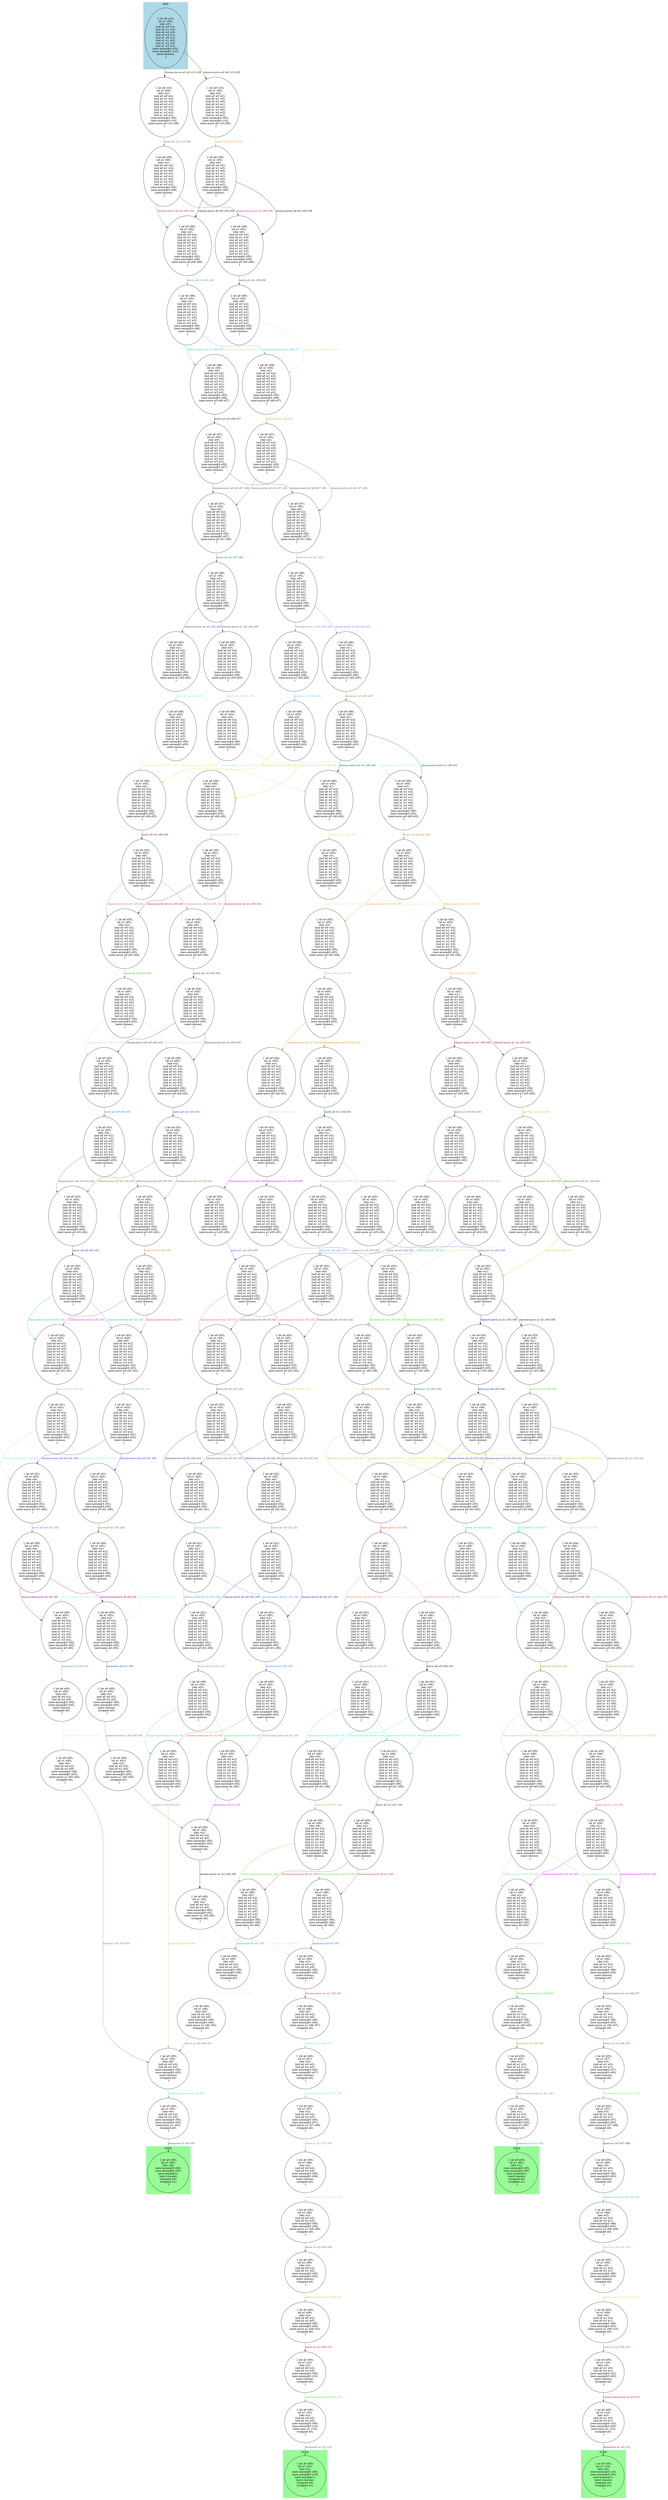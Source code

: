 digraph G {
0 [label="{ (at a0 c10),
(at a1 c05),
(des w0),
(ind a0 w0 w2),
(ind a0 w1 w3),
(ind a0 w2 w0),
(ind a0 w3 w1),
(ind a1 w0 w1),
(ind a1 w1 w0),
(ind a1 w2 w3),
(ind a1 w3 w2),
(new-axiom@0 c05),
(new-axiom@0 c10),
(next-choose),
 }"];
1 [label="{ (at a0 c10),
(at a1 c05),
(des w2),
(ind a0 w0 w2),
(ind a0 w1 w3),
(ind a0 w2 w0),
(ind a0 w3 w1),
(ind a1 w0 w1),
(ind a1 w1 w0),
(ind a1 w2 w3),
(ind a1 w3 w2),
(new-axiom@0 c05),
(new-axiom@0 c10),
(next-move a0 c10 c09),
 }"];
2 [label="{ (at a0 c10),
(at a1 c05),
(des w0),
(ind a0 w0 w2),
(ind a0 w1 w3),
(ind a0 w2 w0),
(ind a0 w3 w1),
(ind a1 w0 w1),
(ind a1 w1 w0),
(ind a1 w2 w3),
(ind a1 w3 w2),
(new-axiom@0 c05),
(new-axiom@0 c10),
(next-move a0 c10 c09),
 }"];
3 [label="{ (at a0 c09),
(at a1 c05),
(des w2),
(ind a0 w0 w2),
(ind a0 w1 w3),
(ind a0 w2 w0),
(ind a0 w3 w1),
(ind a1 w0 w1),
(ind a1 w1 w0),
(ind a1 w2 w3),
(ind a1 w3 w2),
(new-axiom@0 c05),
(new-axiom@0 c09),
(next-choose),
 }"];
4 [label="{ (at a0 c09),
(at a1 c05),
(des w0),
(ind a0 w0 w2),
(ind a0 w1 w3),
(ind a0 w2 w0),
(ind a0 w3 w1),
(ind a1 w0 w1),
(ind a1 w1 w0),
(ind a1 w2 w3),
(ind a1 w3 w2),
(new-axiom@0 c05),
(new-axiom@0 c09),
(next-choose),
 }"];
5 [label="{ (at a0 c09),
(at a1 c05),
(des w2),
(ind a0 w0 w2),
(ind a0 w1 w3),
(ind a0 w2 w0),
(ind a0 w3 w1),
(ind a1 w0 w1),
(ind a1 w1 w0),
(ind a1 w2 w3),
(ind a1 w3 w2),
(new-axiom@0 c05),
(new-axiom@0 c09),
(next-move a0 c09 c08),
 }"];
6 [label="{ (at a0 c09),
(at a1 c05),
(des w0),
(ind a0 w0 w2),
(ind a0 w1 w3),
(ind a0 w2 w0),
(ind a0 w3 w1),
(ind a1 w0 w1),
(ind a1 w1 w0),
(ind a1 w2 w3),
(ind a1 w3 w2),
(new-axiom@0 c05),
(new-axiom@0 c09),
(next-move a0 c09 c08),
 }"];
7 [label="{ (at a0 c08),
(at a1 c05),
(des w2),
(ind a0 w0 w2),
(ind a0 w1 w3),
(ind a0 w2 w0),
(ind a0 w3 w1),
(ind a1 w0 w1),
(ind a1 w1 w0),
(ind a1 w2 w3),
(ind a1 w3 w2),
(new-axiom@0 c05),
(new-axiom@0 c08),
(next-choose),
 }"];
8 [label="{ (at a0 c08),
(at a1 c05),
(des w0),
(ind a0 w0 w2),
(ind a0 w1 w3),
(ind a0 w2 w0),
(ind a0 w3 w1),
(ind a1 w0 w1),
(ind a1 w1 w0),
(ind a1 w2 w3),
(ind a1 w3 w2),
(new-axiom@0 c05),
(new-axiom@0 c08),
(next-choose),
 }"];
9 [label="{ (at a0 c08),
(at a1 c05),
(des w0),
(ind a0 w0 w2),
(ind a0 w1 w3),
(ind a0 w2 w0),
(ind a0 w3 w1),
(ind a1 w0 w1),
(ind a1 w1 w0),
(ind a1 w2 w3),
(ind a1 w3 w2),
(new-axiom@0 c05),
(new-axiom@0 c08),
(next-move a0 c08 c07),
 }"];
10 [label="{ (at a0 c08),
(at a1 c05),
(des w2),
(ind a0 w0 w2),
(ind a0 w1 w3),
(ind a0 w2 w0),
(ind a0 w3 w1),
(ind a1 w0 w1),
(ind a1 w1 w0),
(ind a1 w2 w3),
(ind a1 w3 w2),
(new-axiom@0 c05),
(new-axiom@0 c08),
(next-move a0 c08 c07),
 }"];
11 [label="{ (at a0 c07),
(at a1 c05),
(des w0),
(ind a0 w0 w2),
(ind a0 w1 w3),
(ind a0 w2 w0),
(ind a0 w3 w1),
(ind a1 w0 w1),
(ind a1 w1 w0),
(ind a1 w2 w3),
(ind a1 w3 w2),
(new-axiom@0 c05),
(new-axiom@0 c07),
(next-choose),
 }"];
12 [label="{ (at a0 c07),
(at a1 c05),
(des w2),
(ind a0 w0 w2),
(ind a0 w1 w3),
(ind a0 w2 w0),
(ind a0 w3 w1),
(ind a1 w0 w1),
(ind a1 w1 w0),
(ind a1 w2 w3),
(ind a1 w3 w2),
(new-axiom@0 c05),
(new-axiom@0 c07),
(next-choose),
 }"];
13 [label="{ (at a0 c07),
(at a1 c05),
(des w2),
(ind a0 w0 w2),
(ind a0 w1 w3),
(ind a0 w2 w0),
(ind a0 w3 w1),
(ind a1 w0 w1),
(ind a1 w1 w0),
(ind a1 w2 w3),
(ind a1 w3 w2),
(new-axiom@0 c05),
(new-axiom@0 c07),
(next-move a0 c07 c06),
 }"];
14 [label="{ (at a0 c07),
(at a1 c05),
(des w0),
(ind a0 w0 w2),
(ind a0 w1 w3),
(ind a0 w2 w0),
(ind a0 w3 w1),
(ind a1 w0 w1),
(ind a1 w1 w0),
(ind a1 w2 w3),
(ind a1 w3 w2),
(new-axiom@0 c05),
(new-axiom@0 c07),
(next-move a0 c07 c06),
 }"];
15 [label="{ (at a0 c06),
(at a1 c05),
(des w2),
(ind a0 w0 w2),
(ind a0 w1 w3),
(ind a0 w2 w0),
(ind a0 w3 w1),
(ind a1 w0 w1),
(ind a1 w1 w0),
(ind a1 w2 w3),
(ind a1 w3 w2),
(new-axiom@0 c05),
(new-axiom@0 c06),
(next-choose),
 }"];
16 [label="{ (at a0 c06),
(at a1 c05),
(des w0),
(ind a0 w0 w2),
(ind a0 w1 w3),
(ind a0 w2 w0),
(ind a0 w3 w1),
(ind a1 w0 w1),
(ind a1 w1 w0),
(ind a1 w2 w3),
(ind a1 w3 w2),
(new-axiom@0 c05),
(new-axiom@0 c06),
(next-choose),
 }"];
17 [label="{ (at a0 c06),
(at a1 c05),
(des w3),
(ind a0 w0 w2),
(ind a0 w1 w3),
(ind a0 w2 w0),
(ind a0 w3 w1),
(ind a1 w0 w1),
(ind a1 w1 w0),
(ind a1 w2 w3),
(ind a1 w3 w2),
(new-axiom@0 c05),
(new-axiom@0 c06),
(next-move a1 c05 x05),
 }"];
18 [label="{ (at a0 c06),
(at a1 c05),
(des w2),
(ind a0 w0 w2),
(ind a0 w1 w3),
(ind a0 w2 w0),
(ind a0 w3 w1),
(ind a1 w0 w1),
(ind a1 w1 w0),
(ind a1 w2 w3),
(ind a1 w3 w2),
(new-axiom@0 c05),
(new-axiom@0 c06),
(next-move a1 c05 x05),
 }"];
19 [label="{ (at a0 c06),
(at a1 c05),
(des w1),
(ind a0 w0 w2),
(ind a0 w1 w3),
(ind a0 w2 w0),
(ind a0 w3 w1),
(ind a1 w0 w1),
(ind a1 w1 w0),
(ind a1 w2 w3),
(ind a1 w3 w2),
(new-axiom@0 c05),
(new-axiom@0 c06),
(next-move a1 c05 x05),
 }"];
20 [label="{ (at a0 c06),
(at a1 c05),
(des w0),
(ind a0 w0 w2),
(ind a0 w1 w3),
(ind a0 w2 w0),
(ind a0 w3 w1),
(ind a1 w0 w1),
(ind a1 w1 w0),
(ind a1 w2 w3),
(ind a1 w3 w2),
(new-axiom@0 c05),
(new-axiom@0 c06),
(next-move a1 c05 x05),
 }"];
21 [label="{ (at a0 c06),
(at a1 x05),
(des w3),
(ind a0 w0 w2),
(ind a0 w1 w3),
(ind a0 w2 w0),
(ind a0 w3 w1),
(ind a1 w0 w1),
(ind a1 w1 w0),
(ind a1 w2 w3),
(ind a1 w3 w2),
(new-axiom@0 c06),
(new-axiom@0 x05),
(next-choose),
 }"];
22 [label="{ (at a0 c06),
(at a1 x05),
(des w2),
(ind a0 w0 w2),
(ind a0 w1 w3),
(ind a0 w2 w0),
(ind a0 w3 w1),
(ind a1 w0 w1),
(ind a1 w1 w0),
(ind a1 w2 w3),
(ind a1 w3 w2),
(new-axiom@0 c06),
(new-axiom@0 x05),
(next-choose),
 }"];
23 [label="{ (at a0 c06),
(at a1 x05),
(des w1),
(ind a0 w0 w2),
(ind a0 w1 w3),
(ind a0 w2 w0),
(ind a0 w3 w1),
(ind a1 w0 w1),
(ind a1 w1 w0),
(ind a1 w2 w3),
(ind a1 w3 w2),
(new-axiom@0 c06),
(new-axiom@0 x05),
(next-choose),
 }"];
24 [label="{ (at a0 c06),
(at a1 x05),
(des w0),
(ind a0 w0 w2),
(ind a0 w1 w3),
(ind a0 w2 w0),
(ind a0 w3 w1),
(ind a1 w0 w1),
(ind a1 w1 w0),
(ind a1 w2 w3),
(ind a1 w3 w2),
(new-axiom@0 c06),
(new-axiom@0 x05),
(next-choose),
 }"];
25 [label="{ (at a0 c06),
(at a1 x05),
(des w1),
(ind a0 w0 w2),
(ind a0 w1 w3),
(ind a0 w2 w0),
(ind a0 w3 w1),
(ind a1 w0 w1),
(ind a1 w1 w0),
(ind a1 w2 w3),
(ind a1 w3 w2),
(new-axiom@0 c06),
(new-axiom@0 x05),
(next-move a0 c06 c05),
 }"];
26 [label="{ (at a0 c06),
(at a1 x05),
(des w3),
(ind a0 w0 w2),
(ind a0 w1 w3),
(ind a0 w2 w0),
(ind a0 w3 w1),
(ind a1 w0 w1),
(ind a1 w1 w0),
(ind a1 w2 w3),
(ind a1 w3 w2),
(new-axiom@0 c06),
(new-axiom@0 x05),
(next-move a0 c06 c05),
 }"];
27 [label="{ (at a0 c06),
(at a1 x05),
(des w0),
(ind a0 w0 w2),
(ind a0 w1 w3),
(ind a0 w2 w0),
(ind a0 w3 w1),
(ind a1 w0 w1),
(ind a1 w1 w0),
(ind a1 w2 w3),
(ind a1 w3 w2),
(new-axiom@0 c06),
(new-axiom@0 x05),
(next-move a0 c06 c05),
 }"];
28 [label="{ (at a0 c06),
(at a1 x05),
(des w2),
(ind a0 w0 w2),
(ind a0 w1 w3),
(ind a0 w2 w0),
(ind a0 w3 w1),
(ind a1 w0 w1),
(ind a1 w1 w0),
(ind a1 w2 w3),
(ind a1 w3 w2),
(new-axiom@0 c06),
(new-axiom@0 x05),
(next-move a0 c06 c05),
 }"];
29 [label="{ (at a0 c05),
(at a1 x05),
(des w1),
(ind a0 w0 w2),
(ind a0 w1 w3),
(ind a0 w2 w0),
(ind a0 w3 w1),
(ind a1 w0 w1),
(ind a1 w1 w0),
(ind a1 w2 w3),
(ind a1 w3 w2),
(new-axiom@0 c05),
(new-axiom@0 x05),
(next-choose),
 }"];
30 [label="{ (at a0 c05),
(at a1 x05),
(des w3),
(ind a0 w0 w2),
(ind a0 w1 w3),
(ind a0 w2 w0),
(ind a0 w3 w1),
(ind a1 w0 w1),
(ind a1 w1 w0),
(ind a1 w2 w3),
(ind a1 w3 w2),
(new-axiom@0 c05),
(new-axiom@0 x05),
(next-choose),
 }"];
31 [label="{ (at a0 c05),
(at a1 x05),
(des w0),
(ind a0 w0 w2),
(ind a0 w1 w3),
(ind a0 w2 w0),
(ind a0 w3 w1),
(ind a1 w0 w1),
(ind a1 w1 w0),
(ind a1 w2 w3),
(ind a1 w3 w2),
(new-axiom@0 c05),
(new-axiom@0 x05),
(next-choose),
 }"];
32 [label="{ (at a0 c05),
(at a1 x05),
(des w2),
(ind a0 w0 w2),
(ind a0 w1 w3),
(ind a0 w2 w0),
(ind a0 w3 w1),
(ind a1 w0 w1),
(ind a1 w1 w0),
(ind a1 w2 w3),
(ind a1 w3 w2),
(new-axiom@0 c05),
(new-axiom@0 x05),
(next-choose),
 }"];
33 [label="{ (at a0 c05),
(at a1 x05),
(des w3),
(ind a0 w0 w2),
(ind a0 w1 w3),
(ind a0 w2 w0),
(ind a0 w3 w1),
(ind a1 w0 w1),
(ind a1 w1 w0),
(ind a1 w2 w3),
(ind a1 w3 w2),
(new-axiom@0 c05),
(new-axiom@0 x05),
(next-move a0 c05 c04),
 }"];
34 [label="{ (at a0 c05),
(at a1 x05),
(des w1),
(ind a0 w0 w2),
(ind a0 w1 w3),
(ind a0 w2 w0),
(ind a0 w3 w1),
(ind a1 w0 w1),
(ind a1 w1 w0),
(ind a1 w2 w3),
(ind a1 w3 w2),
(new-axiom@0 c05),
(new-axiom@0 x05),
(next-move a0 c05 c04),
 }"];
35 [label="{ (at a0 c05),
(at a1 x05),
(des w2),
(ind a0 w0 w2),
(ind a0 w1 w3),
(ind a0 w2 w0),
(ind a0 w3 w1),
(ind a1 w0 w1),
(ind a1 w1 w0),
(ind a1 w2 w3),
(ind a1 w3 w2),
(new-axiom@0 c05),
(new-axiom@0 x05),
(next-move a0 c05 c04),
 }"];
36 [label="{ (at a0 c05),
(at a1 x05),
(des w0),
(ind a0 w0 w2),
(ind a0 w1 w3),
(ind a0 w2 w0),
(ind a0 w3 w1),
(ind a1 w0 w1),
(ind a1 w1 w0),
(ind a1 w2 w3),
(ind a1 w3 w2),
(new-axiom@0 c05),
(new-axiom@0 x05),
(next-move a0 c05 c04),
 }"];
37 [label="{ (at a0 c04),
(at a1 x05),
(des w3),
(ind a0 w0 w2),
(ind a0 w1 w3),
(ind a0 w2 w0),
(ind a0 w3 w1),
(ind a1 w0 w1),
(ind a1 w1 w0),
(ind a1 w2 w3),
(ind a1 w3 w2),
(new-axiom@0 c04),
(new-axiom@0 x05),
(next-choose),
 }"];
38 [label="{ (at a0 c04),
(at a1 x05),
(des w1),
(ind a0 w0 w2),
(ind a0 w1 w3),
(ind a0 w2 w0),
(ind a0 w3 w1),
(ind a1 w0 w1),
(ind a1 w1 w0),
(ind a1 w2 w3),
(ind a1 w3 w2),
(new-axiom@0 c04),
(new-axiom@0 x05),
(next-choose),
 }"];
39 [label="{ (at a0 c04),
(at a1 x05),
(des w2),
(ind a0 w0 w2),
(ind a0 w1 w3),
(ind a0 w2 w0),
(ind a0 w3 w1),
(ind a1 w0 w1),
(ind a1 w1 w0),
(ind a1 w2 w3),
(ind a1 w3 w2),
(new-axiom@0 c04),
(new-axiom@0 x05),
(next-choose),
 }"];
40 [label="{ (at a0 c04),
(at a1 x05),
(des w0),
(ind a0 w0 w2),
(ind a0 w1 w3),
(ind a0 w2 w0),
(ind a0 w3 w1),
(ind a1 w0 w1),
(ind a1 w1 w0),
(ind a1 w2 w3),
(ind a1 w3 w2),
(new-axiom@0 c04),
(new-axiom@0 x05),
(next-choose),
 }"];
41 [label="{ (at a0 c04),
(at a1 x05),
(des w1),
(ind a0 w0 w2),
(ind a0 w1 w3),
(ind a0 w2 w0),
(ind a0 w3 w1),
(ind a1 w0 w1),
(ind a1 w1 w0),
(ind a1 w2 w3),
(ind a1 w3 w2),
(new-axiom@0 c04),
(new-axiom@0 x05),
(next-move a0 c04 c03),
 }"];
42 [label="{ (at a0 c04),
(at a1 x05),
(des w3),
(ind a0 w0 w2),
(ind a0 w1 w3),
(ind a0 w2 w0),
(ind a0 w3 w1),
(ind a1 w0 w1),
(ind a1 w1 w0),
(ind a1 w2 w3),
(ind a1 w3 w2),
(new-axiom@0 c04),
(new-axiom@0 x05),
(next-move a0 c04 c03),
 }"];
43 [label="{ (at a0 c04),
(at a1 x05),
(des w0),
(ind a0 w0 w2),
(ind a0 w1 w3),
(ind a0 w2 w0),
(ind a0 w3 w1),
(ind a1 w0 w1),
(ind a1 w1 w0),
(ind a1 w2 w3),
(ind a1 w3 w2),
(new-axiom@0 c04),
(new-axiom@0 x05),
(next-move a1 x05 c05),
 }"];
44 [label="{ (at a0 c04),
(at a1 x05),
(des w1),
(ind a0 w0 w2),
(ind a0 w1 w3),
(ind a0 w2 w0),
(ind a0 w3 w1),
(ind a1 w0 w1),
(ind a1 w1 w0),
(ind a1 w2 w3),
(ind a1 w3 w2),
(new-axiom@0 c04),
(new-axiom@0 x05),
(next-move a1 x05 c05),
 }"];
45 [label="{ (at a0 c04),
(at a1 x05),
(des w0),
(ind a0 w0 w2),
(ind a0 w1 w3),
(ind a0 w2 w0),
(ind a0 w3 w1),
(ind a1 w0 w1),
(ind a1 w1 w0),
(ind a1 w2 w3),
(ind a1 w3 w2),
(new-axiom@0 c04),
(new-axiom@0 x05),
(next-move a0 c04 c03),
 }"];
46 [label="{ (at a0 c04),
(at a1 x05),
(des w2),
(ind a0 w0 w2),
(ind a0 w1 w3),
(ind a0 w2 w0),
(ind a0 w3 w1),
(ind a1 w0 w1),
(ind a1 w1 w0),
(ind a1 w2 w3),
(ind a1 w3 w2),
(new-axiom@0 c04),
(new-axiom@0 x05),
(next-move a0 c04 c03),
 }"];
47 [label="{ (at a0 c03),
(at a1 x05),
(des w1),
(ind a0 w0 w2),
(ind a0 w1 w3),
(ind a0 w2 w0),
(ind a0 w3 w1),
(ind a1 w0 w1),
(ind a1 w1 w0),
(ind a1 w2 w3),
(ind a1 w3 w2),
(new-axiom@0 c03),
(new-axiom@0 x05),
(next-choose),
 }"];
48 [label="{ (at a0 c03),
(at a1 x05),
(des w3),
(ind a0 w0 w2),
(ind a0 w1 w3),
(ind a0 w2 w0),
(ind a0 w3 w1),
(ind a1 w0 w1),
(ind a1 w1 w0),
(ind a1 w2 w3),
(ind a1 w3 w2),
(new-axiom@0 c03),
(new-axiom@0 x05),
(next-choose),
 }"];
49 [label="{ (at a0 c04),
(at a1 c05),
(des w0),
(ind a0 w0 w2),
(ind a0 w1 w3),
(ind a0 w2 w0),
(ind a0 w3 w1),
(ind a1 w0 w1),
(ind a1 w1 w0),
(ind a1 w2 w3),
(ind a1 w3 w2),
(new-axiom@0 c04),
(new-axiom@0 c05),
(next-choose),
 }"];
50 [label="{ (at a0 c04),
(at a1 c05),
(des w1),
(ind a0 w0 w2),
(ind a0 w1 w3),
(ind a0 w2 w0),
(ind a0 w3 w1),
(ind a1 w0 w1),
(ind a1 w1 w0),
(ind a1 w2 w3),
(ind a1 w3 w2),
(new-axiom@0 c04),
(new-axiom@0 c05),
(next-choose),
 }"];
51 [label="{ (at a0 c03),
(at a1 x05),
(des w0),
(ind a0 w0 w2),
(ind a0 w1 w3),
(ind a0 w2 w0),
(ind a0 w3 w1),
(ind a1 w0 w1),
(ind a1 w1 w0),
(ind a1 w2 w3),
(ind a1 w3 w2),
(new-axiom@0 c03),
(new-axiom@0 x05),
(next-choose),
 }"];
52 [label="{ (at a0 c03),
(at a1 x05),
(des w2),
(ind a0 w0 w2),
(ind a0 w1 w3),
(ind a0 w2 w0),
(ind a0 w3 w1),
(ind a1 w0 w1),
(ind a1 w1 w0),
(ind a1 w2 w3),
(ind a1 w3 w2),
(new-axiom@0 c03),
(new-axiom@0 x05),
(next-choose),
 }"];
53 [label="{ (at a0 c03),
(at a1 x05),
(des w0),
(ind a0 w0 w2),
(ind a0 w1 w3),
(ind a0 w2 w0),
(ind a0 w3 w1),
(ind a1 w0 w1),
(ind a1 w1 w0),
(ind a1 w2 w3),
(ind a1 w3 w2),
(new-axiom@0 c03),
(new-axiom@0 x05),
(next-move a1 x05 c05),
 }"];
54 [label="{ (at a0 c03),
(at a1 x05),
(des w1),
(ind a0 w0 w2),
(ind a0 w1 w3),
(ind a0 w2 w0),
(ind a0 w3 w1),
(ind a1 w0 w1),
(ind a1 w1 w0),
(ind a1 w2 w3),
(ind a1 w3 w2),
(new-axiom@0 c03),
(new-axiom@0 x05),
(next-move a1 x05 c05),
 }"];
55 [label="{ (at a0 c03),
(at a1 x05),
(des w3),
(ind a0 w0 w2),
(ind a0 w1 w3),
(ind a0 w2 w0),
(ind a0 w3 w1),
(ind a1 w0 w1),
(ind a1 w1 w0),
(ind a1 w2 w3),
(ind a1 w3 w2),
(new-axiom@0 c03),
(new-axiom@0 x05),
(next-move a1 x05 c05),
 }"];
56 [label="{ (at a0 c03),
(at a1 x05),
(des w2),
(ind a0 w0 w2),
(ind a0 w1 w3),
(ind a0 w2 w0),
(ind a0 w3 w1),
(ind a1 w0 w1),
(ind a1 w1 w0),
(ind a1 w2 w3),
(ind a1 w3 w2),
(new-axiom@0 c03),
(new-axiom@0 x05),
(next-move a1 x05 c05),
 }"];
57 [label="{ (at a0 c04),
(at a1 c05),
(des w2),
(ind a0 w0 w2),
(ind a0 w1 w3),
(ind a0 w2 w0),
(ind a0 w3 w1),
(ind a1 w0 w1),
(ind a1 w1 w0),
(ind a1 w2 w3),
(ind a1 w3 w2),
(new-axiom@0 c04),
(new-axiom@0 c05),
(next-move a0 c04 c03),
 }"];
58 [label="{ (at a0 c04),
(at a1 c05),
(des w0),
(ind a0 w0 w2),
(ind a0 w1 w3),
(ind a0 w2 w0),
(ind a0 w3 w1),
(ind a1 w0 w1),
(ind a1 w1 w0),
(ind a1 w2 w3),
(ind a1 w3 w2),
(new-axiom@0 c04),
(new-axiom@0 c05),
(next-move a0 c04 c03),
 }"];
59 [label="{ (at a0 c04),
(at a1 c05),
(des w1),
(ind a0 w0 w2),
(ind a0 w1 w3),
(ind a0 w2 w0),
(ind a0 w3 w1),
(ind a1 w0 w1),
(ind a1 w1 w0),
(ind a1 w2 w3),
(ind a1 w3 w2),
(new-axiom@0 c04),
(new-axiom@0 c05),
(next-move a0 c04 c03),
 }"];
60 [label="{ (at a0 c04),
(at a1 c05),
(des w3),
(ind a0 w0 w2),
(ind a0 w1 w3),
(ind a0 w2 w0),
(ind a0 w3 w1),
(ind a1 w0 w1),
(ind a1 w1 w0),
(ind a1 w2 w3),
(ind a1 w3 w2),
(new-axiom@0 c04),
(new-axiom@0 c05),
(next-move a0 c04 c03),
 }"];
61 [label="{ (at a0 c03),
(at a1 x05),
(des w2),
(ind a0 w0 w2),
(ind a0 w1 w3),
(ind a0 w2 w0),
(ind a0 w3 w1),
(ind a1 w0 w1),
(ind a1 w1 w0),
(ind a1 w2 w3),
(ind a1 w3 w2),
(new-axiom@0 c03),
(new-axiom@0 x05),
(next-move a0 c03 c02),
 }"];
62 [label="{ (at a0 c03),
(at a1 x05),
(des w0),
(ind a0 w0 w2),
(ind a0 w1 w3),
(ind a0 w2 w0),
(ind a0 w3 w1),
(ind a1 w0 w1),
(ind a1 w1 w0),
(ind a1 w2 w3),
(ind a1 w3 w2),
(new-axiom@0 c03),
(new-axiom@0 x05),
(next-move a0 c03 c02),
 }"];
63 [label="{ (at a0 c03),
(at a1 c05),
(des w0),
(ind a0 w0 w2),
(ind a0 w1 w3),
(ind a0 w2 w0),
(ind a0 w3 w1),
(ind a1 w0 w1),
(ind a1 w1 w0),
(ind a1 w2 w3),
(ind a1 w3 w2),
(new-axiom@0 c03),
(new-axiom@0 c05),
(next-choose),
 }"];
64 [label="{ (at a0 c03),
(at a1 c05),
(des w1),
(ind a0 w0 w2),
(ind a0 w1 w3),
(ind a0 w2 w0),
(ind a0 w3 w1),
(ind a1 w0 w1),
(ind a1 w1 w0),
(ind a1 w2 w3),
(ind a1 w3 w2),
(new-axiom@0 c03),
(new-axiom@0 c05),
(next-choose),
 }"];
65 [label="{ (at a0 c03),
(at a1 c05),
(des w3),
(ind a0 w0 w2),
(ind a0 w1 w3),
(ind a0 w2 w0),
(ind a0 w3 w1),
(ind a1 w0 w1),
(ind a1 w1 w0),
(ind a1 w2 w3),
(ind a1 w3 w2),
(new-axiom@0 c03),
(new-axiom@0 c05),
(next-choose),
 }"];
66 [label="{ (at a0 c03),
(at a1 c05),
(des w2),
(ind a0 w0 w2),
(ind a0 w1 w3),
(ind a0 w2 w0),
(ind a0 w3 w1),
(ind a1 w0 w1),
(ind a1 w1 w0),
(ind a1 w2 w3),
(ind a1 w3 w2),
(new-axiom@0 c03),
(new-axiom@0 c05),
(next-choose),
 }"];
67 [label="{ (at a0 c02),
(at a1 x05),
(des w2),
(ind a0 w0 w2),
(ind a0 w1 w3),
(ind a0 w2 w0),
(ind a0 w3 w1),
(ind a1 w0 w1),
(ind a1 w1 w0),
(ind a1 w2 w3),
(ind a1 w3 w2),
(new-axiom@0 c02),
(new-axiom@0 x05),
(next-choose),
 }"];
68 [label="{ (at a0 c02),
(at a1 x05),
(des w0),
(ind a0 w0 w2),
(ind a0 w1 w3),
(ind a0 w2 w0),
(ind a0 w3 w1),
(ind a1 w0 w1),
(ind a1 w1 w0),
(ind a1 w2 w3),
(ind a1 w3 w2),
(new-axiom@0 c02),
(new-axiom@0 x05),
(next-choose),
 }"];
69 [label="{ (at a0 c03),
(at a1 c05),
(des w2),
(ind a0 w0 w2),
(ind a0 w1 w3),
(ind a0 w2 w0),
(ind a0 w3 w1),
(ind a1 w0 w1),
(ind a1 w1 w0),
(ind a1 w2 w3),
(ind a1 w3 w2),
(new-axiom@0 c03),
(new-axiom@0 c05),
(next-move a0 c03 c02),
 }"];
70 [label="{ (at a0 c03),
(at a1 c05),
(des w0),
(ind a0 w0 w2),
(ind a0 w1 w3),
(ind a0 w2 w0),
(ind a0 w3 w1),
(ind a1 w0 w1),
(ind a1 w1 w0),
(ind a1 w2 w3),
(ind a1 w3 w2),
(new-axiom@0 c03),
(new-axiom@0 c05),
(next-move a0 c03 c02),
 }"];
71 [label="{ (at a0 c03),
(at a1 c05),
(des w0),
(ind a0 w0 w2),
(ind a0 w1 w3),
(ind a0 w2 w0),
(ind a0 w3 w1),
(ind a1 w0 w1),
(ind a1 w1 w0),
(ind a1 w2 w3),
(ind a1 w3 w2),
(new-axiom@0 c03),
(new-axiom@0 c05),
(next-move a1 c05 c06),
 }"];
72 [label="{ (at a0 c03),
(at a1 c05),
(des w1),
(ind a0 w0 w2),
(ind a0 w1 w3),
(ind a0 w2 w0),
(ind a0 w3 w1),
(ind a1 w0 w1),
(ind a1 w1 w0),
(ind a1 w2 w3),
(ind a1 w3 w2),
(new-axiom@0 c03),
(new-axiom@0 c05),
(next-move a1 c05 c06),
 }"];
73 [label="{ (at a0 c03),
(at a1 c05),
(des w2),
(ind a0 w0 w2),
(ind a0 w1 w3),
(ind a0 w2 w0),
(ind a0 w3 w1),
(ind a1 w0 w1),
(ind a1 w1 w0),
(ind a1 w2 w3),
(ind a1 w3 w2),
(new-axiom@0 c03),
(new-axiom@0 c05),
(next-move a1 c05 c06),
 }"];
74 [label="{ (at a0 c03),
(at a1 c05),
(des w3),
(ind a0 w0 w2),
(ind a0 w1 w3),
(ind a0 w2 w0),
(ind a0 w3 w1),
(ind a1 w0 w1),
(ind a1 w1 w0),
(ind a1 w2 w3),
(ind a1 w3 w2),
(new-axiom@0 c03),
(new-axiom@0 c05),
(next-move a1 c05 c06),
 }"];
75 [label="{ (at a0 c02),
(at a1 x05),
(des w2),
(ind a0 w0 w2),
(ind a0 w1 w3),
(ind a0 w2 w0),
(ind a0 w3 w1),
(ind a1 w0 w1),
(ind a1 w1 w0),
(ind a1 w2 w3),
(ind a1 w3 w2),
(new-axiom@0 c02),
(new-axiom@0 x05),
(next-move a0 c02 c01),
 }"];
76 [label="{ (at a0 c02),
(at a1 x05),
(des w0),
(ind a0 w0 w2),
(ind a0 w1 w3),
(ind a0 w2 w0),
(ind a0 w3 w1),
(ind a1 w0 w1),
(ind a1 w1 w0),
(ind a1 w2 w3),
(ind a1 w3 w2),
(new-axiom@0 c02),
(new-axiom@0 x05),
(next-move a0 c02 c01),
 }"];
77 [label="{ (at a0 c02),
(at a1 c05),
(des w2),
(ind a0 w0 w2),
(ind a0 w1 w3),
(ind a0 w2 w0),
(ind a0 w3 w1),
(ind a1 w0 w1),
(ind a1 w1 w0),
(ind a1 w2 w3),
(ind a1 w3 w2),
(new-axiom@0 c02),
(new-axiom@0 c05),
(next-choose),
 }"];
78 [label="{ (at a0 c02),
(at a1 c05),
(des w0),
(ind a0 w0 w2),
(ind a0 w1 w3),
(ind a0 w2 w0),
(ind a0 w3 w1),
(ind a1 w0 w1),
(ind a1 w1 w0),
(ind a1 w2 w3),
(ind a1 w3 w2),
(new-axiom@0 c02),
(new-axiom@0 c05),
(next-choose),
 }"];
79 [label="{ (at a0 c03),
(at a1 c06),
(des w0),
(ind a0 w0 w2),
(ind a0 w1 w3),
(ind a0 w2 w0),
(ind a0 w3 w1),
(ind a1 w0 w1),
(ind a1 w1 w0),
(ind a1 w2 w3),
(ind a1 w3 w2),
(new-axiom@0 c03),
(new-axiom@0 c06),
(next-choose),
 }"];
80 [label="{ (at a0 c03),
(at a1 c06),
(des w1),
(ind a0 w0 w2),
(ind a0 w1 w3),
(ind a0 w2 w0),
(ind a0 w3 w1),
(ind a1 w0 w1),
(ind a1 w1 w0),
(ind a1 w2 w3),
(ind a1 w3 w2),
(new-axiom@0 c03),
(new-axiom@0 c06),
(next-choose),
 }"];
81 [label="{ (at a0 c03),
(at a1 c06),
(des w2),
(ind a0 w0 w2),
(ind a0 w1 w3),
(ind a0 w2 w0),
(ind a0 w3 w1),
(ind a1 w0 w1),
(ind a1 w1 w0),
(ind a1 w2 w3),
(ind a1 w3 w2),
(new-axiom@0 c03),
(new-axiom@0 c06),
(next-choose),
 }"];
82 [label="{ (at a0 c03),
(at a1 c06),
(des w3),
(ind a0 w0 w2),
(ind a0 w1 w3),
(ind a0 w2 w0),
(ind a0 w3 w1),
(ind a1 w0 w1),
(ind a1 w1 w0),
(ind a1 w2 w3),
(ind a1 w3 w2),
(new-axiom@0 c03),
(new-axiom@0 c06),
(next-choose),
 }"];
83 [label="{ (at a0 c01),
(at a1 x05),
(des w2),
(ind a0 w0 w2),
(ind a0 w1 w3),
(ind a0 w2 w0),
(ind a0 w3 w1),
(ind a1 w0 w1),
(ind a1 w1 w0),
(ind a1 w2 w3),
(ind a1 w3 w2),
(new-axiom@0 c01),
(new-axiom@0 x05),
(next-choose),
 }"];
84 [label="{ (at a0 c01),
(at a1 x05),
(des w0),
(ind a0 w0 w2),
(ind a0 w1 w3),
(ind a0 w2 w0),
(ind a0 w3 w1),
(ind a1 w0 w1),
(ind a1 w1 w0),
(ind a1 w2 w3),
(ind a1 w3 w2),
(new-axiom@0 c01),
(new-axiom@0 x05),
(next-choose),
 }"];
85 [label="{ (at a0 c02),
(at a1 c05),
(des w2),
(ind a0 w0 w2),
(ind a0 w1 w3),
(ind a0 w2 w0),
(ind a0 w3 w1),
(ind a1 w0 w1),
(ind a1 w1 w0),
(ind a1 w2 w3),
(ind a1 w3 w2),
(new-axiom@0 c02),
(new-axiom@0 c05),
(next-move a0 c02 c01),
 }"];
86 [label="{ (at a0 c02),
(at a1 c05),
(des w0),
(ind a0 w0 w2),
(ind a0 w1 w3),
(ind a0 w2 w0),
(ind a0 w3 w1),
(ind a1 w0 w1),
(ind a1 w1 w0),
(ind a1 w2 w3),
(ind a1 w3 w2),
(new-axiom@0 c02),
(new-axiom@0 c05),
(next-move a0 c02 c01),
 }"];
87 [label="{ (at a0 c03),
(at a1 c06),
(des w2),
(ind a0 w0 w2),
(ind a0 w1 w3),
(ind a0 w2 w0),
(ind a0 w3 w1),
(ind a1 w0 w1),
(ind a1 w1 w0),
(ind a1 w2 w3),
(ind a1 w3 w2),
(new-axiom@0 c03),
(new-axiom@0 c06),
(next-move a0 c03 c02),
 }"];
88 [label="{ (at a0 c03),
(at a1 c06),
(des w0),
(ind a0 w0 w2),
(ind a0 w1 w3),
(ind a0 w2 w0),
(ind a0 w3 w1),
(ind a1 w0 w1),
(ind a1 w1 w0),
(ind a1 w2 w3),
(ind a1 w3 w2),
(new-axiom@0 c03),
(new-axiom@0 c06),
(next-move a0 c03 c02),
 }"];
89 [label="{ (at a0 c03),
(at a1 c06),
(des w1),
(ind a0 w0 w2),
(ind a0 w1 w3),
(ind a0 w2 w0),
(ind a0 w3 w1),
(ind a1 w0 w1),
(ind a1 w1 w0),
(ind a1 w2 w3),
(ind a1 w3 w2),
(new-axiom@0 c03),
(new-axiom@0 c06),
(next-move a0 c03 c04),
 }"];
90 [label="{ (at a0 c03),
(at a1 c06),
(des w3),
(ind a0 w0 w2),
(ind a0 w1 w3),
(ind a0 w2 w0),
(ind a0 w3 w1),
(ind a1 w0 w1),
(ind a1 w1 w0),
(ind a1 w2 w3),
(ind a1 w3 w2),
(new-axiom@0 c03),
(new-axiom@0 c06),
(next-move a0 c03 c04),
 }"];
91 [label="{ (at a0 c01),
(at a1 x05),
(des w0),
(ind a0 w0 w2),
(ind a0 w1 w3),
(ind a0 w2 w0),
(ind a0 w3 w1),
(ind a1 w0 w1),
(ind a1 w1 w0),
(ind a1 w2 w3),
(ind a1 w3 w2),
(new-axiom@0 c01),
(new-axiom@0 x05),
(next-move a0 c01 c00),
 }"];
92 [label="{ (at a0 c01),
(at a1 x05),
(des w2),
(ind a0 w0 w2),
(ind a0 w1 w3),
(ind a0 w2 w0),
(ind a0 w3 w1),
(ind a1 w0 w1),
(ind a1 w1 w0),
(ind a1 w2 w3),
(ind a1 w3 w2),
(new-axiom@0 c01),
(new-axiom@0 x05),
(next-move a0 c01 c00),
 }"];
93 [label="{ (at a0 c01),
(at a1 c05),
(des w2),
(ind a0 w0 w2),
(ind a0 w1 w3),
(ind a0 w2 w0),
(ind a0 w3 w1),
(ind a1 w0 w1),
(ind a1 w1 w0),
(ind a1 w2 w3),
(ind a1 w3 w2),
(new-axiom@0 c01),
(new-axiom@0 c05),
(next-choose),
 }"];
94 [label="{ (at a0 c01),
(at a1 c05),
(des w0),
(ind a0 w0 w2),
(ind a0 w1 w3),
(ind a0 w2 w0),
(ind a0 w3 w1),
(ind a1 w0 w1),
(ind a1 w1 w0),
(ind a1 w2 w3),
(ind a1 w3 w2),
(new-axiom@0 c01),
(new-axiom@0 c05),
(next-choose),
 }"];
95 [label="{ (at a0 c02),
(at a1 c06),
(des w2),
(ind a0 w0 w2),
(ind a0 w1 w3),
(ind a0 w2 w0),
(ind a0 w3 w1),
(ind a1 w0 w1),
(ind a1 w1 w0),
(ind a1 w2 w3),
(ind a1 w3 w2),
(new-axiom@0 c02),
(new-axiom@0 c06),
(next-choose),
 }"];
96 [label="{ (at a0 c02),
(at a1 c06),
(des w0),
(ind a0 w0 w2),
(ind a0 w1 w3),
(ind a0 w2 w0),
(ind a0 w3 w1),
(ind a1 w0 w1),
(ind a1 w1 w0),
(ind a1 w2 w3),
(ind a1 w3 w2),
(new-axiom@0 c02),
(new-axiom@0 c06),
(next-choose),
 }"];
97 [label="{ (at a0 c04),
(at a1 c06),
(des w1),
(ind a0 w0 w2),
(ind a0 w1 w3),
(ind a0 w2 w0),
(ind a0 w3 w1),
(ind a1 w0 w1),
(ind a1 w1 w0),
(ind a1 w2 w3),
(ind a1 w3 w2),
(new-axiom@0 c04),
(new-axiom@0 c06),
(next-choose),
 }"];
98 [label="{ (at a0 c04),
(at a1 c06),
(des w3),
(ind a0 w0 w2),
(ind a0 w1 w3),
(ind a0 w2 w0),
(ind a0 w3 w1),
(ind a1 w0 w1),
(ind a1 w1 w0),
(ind a1 w2 w3),
(ind a1 w3 w2),
(new-axiom@0 c04),
(new-axiom@0 c06),
(next-choose),
 }"];
99 [label="{ (at a0 c00),
(at a1 x05),
(des w0),
(ind a0 w0 w2),
(ind a0 w1 w3),
(ind a0 w2 w0),
(ind a0 w3 w1),
(ind a1 w0 w1),
(ind a1 w1 w0),
(ind a1 w2 w3),
(ind a1 w3 w2),
(new-axiom@0 c00),
(new-axiom@0 x05),
(next-choose),
 }"];
100 [label="{ (at a0 c00),
(at a1 x05),
(des w2),
(ind a0 w0 w2),
(ind a0 w1 w3),
(ind a0 w2 w0),
(ind a0 w3 w1),
(ind a1 w0 w1),
(ind a1 w1 w0),
(ind a1 w2 w3),
(ind a1 w3 w2),
(new-axiom@0 c00),
(new-axiom@0 x05),
(next-choose),
 }"];
101 [label="{ (at a0 c01),
(at a1 c05),
(des w0),
(ind a0 w0 w2),
(ind a0 w1 w3),
(ind a0 w2 w0),
(ind a0 w3 w1),
(ind a1 w0 w1),
(ind a1 w1 w0),
(ind a1 w2 w3),
(ind a1 w3 w2),
(new-axiom@0 c01),
(new-axiom@0 c05),
(next-move a0 c01 c00),
 }"];
102 [label="{ (at a0 c01),
(at a1 c05),
(des w2),
(ind a0 w0 w2),
(ind a0 w1 w3),
(ind a0 w2 w0),
(ind a0 w3 w1),
(ind a1 w0 w1),
(ind a1 w1 w0),
(ind a1 w2 w3),
(ind a1 w3 w2),
(new-axiom@0 c01),
(new-axiom@0 c05),
(next-move a0 c01 c00),
 }"];
103 [label="{ (at a0 c02),
(at a1 c06),
(des w2),
(ind a0 w0 w2),
(ind a0 w1 w3),
(ind a0 w2 w0),
(ind a0 w3 w1),
(ind a1 w0 w1),
(ind a1 w1 w0),
(ind a1 w2 w3),
(ind a1 w3 w2),
(new-axiom@0 c02),
(new-axiom@0 c06),
(next-move a0 c02 c01),
 }"];
104 [label="{ (at a0 c02),
(at a1 c06),
(des w0),
(ind a0 w0 w2),
(ind a0 w1 w3),
(ind a0 w2 w0),
(ind a0 w3 w1),
(ind a1 w0 w1),
(ind a1 w1 w0),
(ind a1 w2 w3),
(ind a1 w3 w2),
(new-axiom@0 c02),
(new-axiom@0 c06),
(next-move a0 c02 c01),
 }"];
105 [label="{ (at a0 c04),
(at a1 c06),
(des w3),
(ind a0 w0 w2),
(ind a0 w1 w3),
(ind a0 w2 w0),
(ind a0 w3 w1),
(ind a1 w0 w1),
(ind a1 w1 w0),
(ind a1 w2 w3),
(ind a1 w3 w2),
(new-axiom@0 c04),
(new-axiom@0 c06),
(next-move a0 c04 c05),
 }"];
106 [label="{ (at a0 c04),
(at a1 c06),
(des w1),
(ind a0 w0 w2),
(ind a0 w1 w3),
(ind a0 w2 w0),
(ind a0 w3 w1),
(ind a1 w0 w1),
(ind a1 w1 w0),
(ind a1 w2 w3),
(ind a1 w3 w2),
(new-axiom@0 c04),
(new-axiom@0 c06),
(next-move a0 c04 c05),
 }"];
107 [label="{ (at a0 c00),
(at a1 x05),
(des w2),
(ind a0 w0 w2),
(ind a0 w1 w3),
(ind a0 w2 w0),
(ind a0 w3 w1),
(ind a1 w0 w1),
(ind a1 w1 w0),
(ind a1 w2 w3),
(ind a1 w3 w2),
(new-axiom@0 c00),
(new-axiom@0 x05),
(next-annc a0 c00),
 }"];
108 [label="{ (at a0 c00),
(at a1 x05),
(des w0),
(ind a0 w0 w2),
(ind a0 w1 w3),
(ind a0 w2 w0),
(ind a0 w3 w1),
(ind a1 w0 w1),
(ind a1 w1 w0),
(ind a1 w2 w3),
(ind a1 w3 w2),
(new-axiom@0 c00),
(new-axiom@0 x05),
(next-annc a0 c00),
 }"];
109 [label="{ (at a0 c00),
(at a1 c05),
(des w0),
(ind a0 w0 w2),
(ind a0 w1 w3),
(ind a0 w2 w0),
(ind a0 w3 w1),
(ind a1 w0 w1),
(ind a1 w1 w0),
(ind a1 w2 w3),
(ind a1 w3 w2),
(new-axiom@0 c00),
(new-axiom@0 c05),
(next-choose),
 }"];
110 [label="{ (at a0 c00),
(at a1 c05),
(des w2),
(ind a0 w0 w2),
(ind a0 w1 w3),
(ind a0 w2 w0),
(ind a0 w3 w1),
(ind a1 w0 w1),
(ind a1 w1 w0),
(ind a1 w2 w3),
(ind a1 w3 w2),
(new-axiom@0 c00),
(new-axiom@0 c05),
(next-choose),
 }"];
111 [label="{ (at a0 c01),
(at a1 c06),
(des w2),
(ind a0 w0 w2),
(ind a0 w1 w3),
(ind a0 w2 w0),
(ind a0 w3 w1),
(ind a1 w0 w1),
(ind a1 w1 w0),
(ind a1 w2 w3),
(ind a1 w3 w2),
(new-axiom@0 c01),
(new-axiom@0 c06),
(next-choose),
 }"];
112 [label="{ (at a0 c01),
(at a1 c06),
(des w0),
(ind a0 w0 w2),
(ind a0 w1 w3),
(ind a0 w2 w0),
(ind a0 w3 w1),
(ind a1 w0 w1),
(ind a1 w1 w0),
(ind a1 w2 w3),
(ind a1 w3 w2),
(new-axiom@0 c01),
(new-axiom@0 c06),
(next-choose),
 }"];
113 [label="{ (at a0 c05),
(at a1 c06),
(des w3),
(ind a0 w0 w2),
(ind a0 w1 w3),
(ind a0 w2 w0),
(ind a0 w3 w1),
(ind a1 w0 w1),
(ind a1 w1 w0),
(ind a1 w2 w3),
(ind a1 w3 w2),
(new-axiom@0 c05),
(new-axiom@0 c06),
(next-choose),
 }"];
114 [label="{ (at a0 c05),
(at a1 c06),
(des w1),
(ind a0 w0 w2),
(ind a0 w1 w3),
(ind a0 w2 w0),
(ind a0 w3 w1),
(ind a1 w0 w1),
(ind a1 w1 w0),
(ind a1 w2 w3),
(ind a1 w3 w2),
(new-axiom@0 c05),
(new-axiom@0 c06),
(next-choose),
 }"];
115 [label="{ (at a0 c00),
(at a1 x05),
(des w2),
(ind a0 w0 w2),
(ind a0 w2 w0),
(new-axiom@0 c00),
(new-axiom@0 x05),
(next-choose),
(stopped a0),
 }"];
116 [label="{ (at a0 c00),
(at a1 x05),
(des w0),
(ind a0 w0 w2),
(ind a0 w2 w0),
(new-axiom@0 c00),
(new-axiom@0 x05),
(next-choose),
(stopped a0),
 }"];
117 [label="{ (at a0 c00),
(at a1 c05),
(des w2),
(ind a0 w0 w2),
(ind a0 w1 w3),
(ind a0 w2 w0),
(ind a0 w3 w1),
(ind a1 w0 w1),
(ind a1 w1 w0),
(ind a1 w2 w3),
(ind a1 w3 w2),
(new-axiom@0 c00),
(new-axiom@0 c05),
(next-annc a0 c00),
 }"];
118 [label="{ (at a0 c00),
(at a1 c05),
(des w0),
(ind a0 w0 w2),
(ind a0 w1 w3),
(ind a0 w2 w0),
(ind a0 w3 w1),
(ind a1 w0 w1),
(ind a1 w1 w0),
(ind a1 w2 w3),
(ind a1 w3 w2),
(new-axiom@0 c00),
(new-axiom@0 c05),
(next-annc a0 c00),
 }"];
119 [label="{ (at a0 c01),
(at a1 c06),
(des w0),
(ind a0 w0 w2),
(ind a0 w1 w3),
(ind a0 w2 w0),
(ind a0 w3 w1),
(ind a1 w0 w1),
(ind a1 w1 w0),
(ind a1 w2 w3),
(ind a1 w3 w2),
(new-axiom@0 c01),
(new-axiom@0 c06),
(next-move a0 c01 c00),
 }"];
120 [label="{ (at a0 c01),
(at a1 c06),
(des w2),
(ind a0 w0 w2),
(ind a0 w1 w3),
(ind a0 w2 w0),
(ind a0 w3 w1),
(ind a1 w0 w1),
(ind a1 w1 w0),
(ind a1 w2 w3),
(ind a1 w3 w2),
(new-axiom@0 c01),
(new-axiom@0 c06),
(next-move a0 c01 c00),
 }"];
121 [label="{ (at a0 c05),
(at a1 c06),
(des w1),
(ind a0 w0 w2),
(ind a0 w1 w3),
(ind a0 w2 w0),
(ind a0 w3 w1),
(ind a1 w0 w1),
(ind a1 w1 w0),
(ind a1 w2 w3),
(ind a1 w3 w2),
(new-axiom@0 c05),
(new-axiom@0 c06),
(next-move a0 c05 x05),
 }"];
122 [label="{ (at a0 c05),
(at a1 c06),
(des w3),
(ind a0 w0 w2),
(ind a0 w1 w3),
(ind a0 w2 w0),
(ind a0 w3 w1),
(ind a1 w0 w1),
(ind a1 w1 w0),
(ind a1 w2 w3),
(ind a1 w3 w2),
(new-axiom@0 c05),
(new-axiom@0 c06),
(next-move a0 c05 x05),
 }"];
123 [label="{ (at a0 c00),
(at a1 x05),
(des w2),
(ind a0 w0 w2),
(ind a0 w2 w0),
(new-axiom@0 c00),
(new-axiom@0 x05),
(next-move a1 x05 c05),
(stopped a0),
 }"];
124 [label="{ (at a0 c00),
(at a1 x05),
(des w0),
(ind a0 w0 w2),
(ind a0 w2 w0),
(new-axiom@0 c00),
(new-axiom@0 x05),
(next-move a1 x05 c05),
(stopped a0),
 }"];
125 [label="{ (at a0 c00),
(at a1 c05),
(des w2),
(ind a0 w0 w2),
(ind a0 w2 w0),
(new-axiom@0 c00),
(new-axiom@0 c05),
(next-choose),
(stopped a0),
 }"];
126 [label="{ (at a0 c00),
(at a1 c05),
(des w0),
(ind a0 w0 w2),
(ind a0 w2 w0),
(new-axiom@0 c00),
(new-axiom@0 c05),
(next-choose),
(stopped a0),
 }"];
127 [label="{ (at a0 c00),
(at a1 c06),
(des w0),
(ind a0 w0 w2),
(ind a0 w1 w3),
(ind a0 w2 w0),
(ind a0 w3 w1),
(ind a1 w0 w1),
(ind a1 w1 w0),
(ind a1 w2 w3),
(ind a1 w3 w2),
(new-axiom@0 c00),
(new-axiom@0 c06),
(next-choose),
 }"];
128 [label="{ (at a0 c00),
(at a1 c06),
(des w2),
(ind a0 w0 w2),
(ind a0 w1 w3),
(ind a0 w2 w0),
(ind a0 w3 w1),
(ind a1 w0 w1),
(ind a1 w1 w0),
(ind a1 w2 w3),
(ind a1 w3 w2),
(new-axiom@0 c00),
(new-axiom@0 c06),
(next-choose),
 }"];
129 [label="{ (at a0 x05),
(at a1 c06),
(des w1),
(ind a0 w0 w2),
(ind a0 w1 w3),
(ind a0 w2 w0),
(ind a0 w3 w1),
(ind a1 w0 w1),
(ind a1 w1 w0),
(ind a1 w2 w3),
(ind a1 w3 w2),
(new-axiom@0 c06),
(new-axiom@0 x05),
(next-choose),
 }"];
130 [label="{ (at a0 x05),
(at a1 c06),
(des w3),
(ind a0 w0 w2),
(ind a0 w1 w3),
(ind a0 w2 w0),
(ind a0 w3 w1),
(ind a1 w0 w1),
(ind a1 w1 w0),
(ind a1 w2 w3),
(ind a1 w3 w2),
(new-axiom@0 c06),
(new-axiom@0 x05),
(next-choose),
 }"];
131 [label="{ (at a0 c00),
(at a1 c05),
(des w2),
(ind a0 w0 w2),
(ind a0 w2 w0),
(new-axiom@0 c00),
(new-axiom@0 c05),
(next-move a1 c05 c06),
(stopped a0),
 }"];
132 [label="{ (at a0 c00),
(at a1 c05),
(des w0),
(ind a0 w0 w2),
(ind a0 w2 w0),
(new-axiom@0 c00),
(new-axiom@0 c05),
(next-annc a1 c05),
(stopped a0),
 }"];
133 [label="{ (at a0 c00),
(at a1 c06),
(des w2),
(ind a0 w0 w2),
(ind a0 w1 w3),
(ind a0 w2 w0),
(ind a0 w3 w1),
(ind a1 w0 w1),
(ind a1 w1 w0),
(ind a1 w2 w3),
(ind a1 w3 w2),
(new-axiom@0 c00),
(new-axiom@0 c06),
(next-annc a0 c00),
 }"];
134 [label="{ (at a0 c00),
(at a1 c06),
(des w0),
(ind a0 w0 w2),
(ind a0 w1 w3),
(ind a0 w2 w0),
(ind a0 w3 w1),
(ind a1 w0 w1),
(ind a1 w1 w0),
(ind a1 w2 w3),
(ind a1 w3 w2),
(new-axiom@0 c00),
(new-axiom@0 c06),
(next-annc a0 c00),
 }"];
135 [label="{ (at a0 x05),
(at a1 c06),
(des w1),
(ind a0 w0 w2),
(ind a0 w1 w3),
(ind a0 w2 w0),
(ind a0 w3 w1),
(ind a1 w0 w1),
(ind a1 w1 w0),
(ind a1 w2 w3),
(ind a1 w3 w2),
(new-axiom@0 c06),
(new-axiom@0 x05),
(next-annc a0 x05),
 }"];
136 [label="{ (at a0 x05),
(at a1 c06),
(des w3),
(ind a0 w0 w2),
(ind a0 w1 w3),
(ind a0 w2 w0),
(ind a0 w3 w1),
(ind a1 w0 w1),
(ind a1 w1 w0),
(ind a1 w2 w3),
(ind a1 w3 w2),
(new-axiom@0 c06),
(new-axiom@0 x05),
(next-annc a0 x05),
 }"];
137 [label="{ (at a0 c00),
(at a1 c06),
(des w2),
(ind a0 w0 w2),
(ind a0 w2 w0),
(new-axiom@0 c00),
(new-axiom@0 c06),
(next-choose),
(stopped a0),
 }"];
138 [label="{ (at a0 c00),
(at a1 c05),
(des w0),
(new-axiom@0 c00),
(new-axiom@0 c05),
(new-axiom@1),
(next-choose),
(stopped a0),
(stopped a1),
 }"];
139 [label="{ (at a0 c00),
(at a1 c06),
(des w0),
(ind a0 w0 w2),
(ind a0 w2 w0),
(new-axiom@0 c00),
(new-axiom@0 c06),
(next-choose),
(stopped a0),
 }"];
140 [label="{ (at a0 x05),
(at a1 c06),
(des w1),
(ind a0 w1 w3),
(ind a0 w3 w1),
(new-axiom@0 c06),
(new-axiom@0 x05),
(next-choose),
(stopped a0),
 }"];
141 [label="{ (at a0 x05),
(at a1 c06),
(des w3),
(ind a0 w1 w3),
(ind a0 w3 w1),
(new-axiom@0 c06),
(new-axiom@0 x05),
(next-choose),
(stopped a0),
 }"];
142 [label="{ (at a0 c00),
(at a1 c06),
(des w2),
(ind a0 w0 w2),
(ind a0 w2 w0),
(new-axiom@0 c00),
(new-axiom@0 c06),
(next-move a1 c06 c07),
(stopped a0),
 }"];
143 [label="{ (at a0 c00),
(at a1 c06),
(des w0),
(ind a0 w0 w2),
(ind a0 w2 w0),
(new-axiom@0 c00),
(new-axiom@0 c06),
(next-move a1 c06 c05),
(stopped a0),
 }"];
144 [label="{ (at a0 x05),
(at a1 c06),
(des w1),
(ind a0 w1 w3),
(ind a0 w3 w1),
(new-axiom@0 c06),
(new-axiom@0 x05),
(next-move a1 c06 c05),
(stopped a0),
 }"];
145 [label="{ (at a0 x05),
(at a1 c06),
(des w3),
(ind a0 w1 w3),
(ind a0 w3 w1),
(new-axiom@0 c06),
(new-axiom@0 x05),
(next-move a1 c06 c07),
(stopped a0),
 }"];
146 [label="{ (at a0 c00),
(at a1 c07),
(des w2),
(ind a0 w0 w2),
(ind a0 w2 w0),
(new-axiom@0 c00),
(new-axiom@0 c07),
(next-choose),
(stopped a0),
 }"];
147 [label="{ (at a0 x05),
(at a1 c05),
(des w1),
(ind a0 w1 w3),
(ind a0 w3 w1),
(new-axiom@0 c05),
(new-axiom@0 x05),
(next-choose),
(stopped a0),
 }"];
148 [label="{ (at a0 x05),
(at a1 c07),
(des w3),
(ind a0 w1 w3),
(ind a0 w3 w1),
(new-axiom@0 c07),
(new-axiom@0 x05),
(next-choose),
(stopped a0),
 }"];
149 [label="{ (at a0 c00),
(at a1 c07),
(des w2),
(ind a0 w0 w2),
(ind a0 w2 w0),
(new-axiom@0 c00),
(new-axiom@0 c07),
(next-move a1 c07 c08),
(stopped a0),
 }"];
150 [label="{ (at a0 x05),
(at a1 c05),
(des w1),
(ind a0 w1 w3),
(ind a0 w3 w1),
(new-axiom@0 c05),
(new-axiom@0 x05),
(next-annc a1 c05),
(stopped a0),
 }"];
151 [label="{ (at a0 x05),
(at a1 c07),
(des w3),
(ind a0 w1 w3),
(ind a0 w3 w1),
(new-axiom@0 c07),
(new-axiom@0 x05),
(next-move a1 c07 c08),
(stopped a0),
 }"];
152 [label="{ (at a0 c00),
(at a1 c08),
(des w2),
(ind a0 w0 w2),
(ind a0 w2 w0),
(new-axiom@0 c00),
(new-axiom@0 c08),
(next-choose),
(stopped a0),
 }"];
153 [label="{ (at a0 x05),
(at a1 c05),
(des w1),
(new-axiom@0 c05),
(new-axiom@0 x05),
(new-axiom@1),
(next-choose),
(stopped a0),
(stopped a1),
 }"];
154 [label="{ (at a0 x05),
(at a1 c08),
(des w3),
(ind a0 w1 w3),
(ind a0 w3 w1),
(new-axiom@0 c08),
(new-axiom@0 x05),
(next-choose),
(stopped a0),
 }"];
155 [label="{ (at a0 c00),
(at a1 c08),
(des w2),
(ind a0 w0 w2),
(ind a0 w2 w0),
(new-axiom@0 c00),
(new-axiom@0 c08),
(next-move a1 c08 c09),
(stopped a0),
 }"];
156 [label="{ (at a0 x05),
(at a1 c08),
(des w3),
(ind a0 w1 w3),
(ind a0 w3 w1),
(new-axiom@0 c08),
(new-axiom@0 x05),
(next-move a1 c08 c09),
(stopped a0),
 }"];
157 [label="{ (at a0 c00),
(at a1 c09),
(des w2),
(ind a0 w0 w2),
(ind a0 w2 w0),
(new-axiom@0 c00),
(new-axiom@0 c09),
(next-choose),
(stopped a0),
 }"];
158 [label="{ (at a0 x05),
(at a1 c09),
(des w3),
(ind a0 w1 w3),
(ind a0 w3 w1),
(new-axiom@0 c09),
(new-axiom@0 x05),
(next-choose),
(stopped a0),
 }"];
159 [label="{ (at a0 c00),
(at a1 c09),
(des w2),
(ind a0 w0 w2),
(ind a0 w2 w0),
(new-axiom@0 c00),
(new-axiom@0 c09),
(next-move a1 c09 c10),
(stopped a0),
 }"];
160 [label="{ (at a0 x05),
(at a1 c09),
(des w3),
(ind a0 w1 w3),
(ind a0 w3 w1),
(new-axiom@0 c09),
(new-axiom@0 x05),
(next-move a1 c09 c10),
(stopped a0),
 }"];
161 [label="{ (at a0 c00),
(at a1 c10),
(des w2),
(ind a0 w0 w2),
(ind a0 w2 w0),
(new-axiom@0 c00),
(new-axiom@0 c10),
(next-choose),
(stopped a0),
 }"];
162 [label="{ (at a0 x05),
(at a1 c10),
(des w3),
(ind a0 w1 w3),
(ind a0 w3 w1),
(new-axiom@0 c10),
(new-axiom@0 x05),
(next-choose),
(stopped a0),
 }"];
163 [label="{ (at a0 c00),
(at a1 c10),
(des w2),
(ind a0 w0 w2),
(ind a0 w2 w0),
(new-axiom@0 c00),
(new-axiom@0 c10),
(next-annc a1 c10),
(stopped a0),
 }"];
164 [label="{ (at a0 x05),
(at a1 c10),
(des w3),
(ind a0 w1 w3),
(ind a0 w3 w1),
(new-axiom@0 c10),
(new-axiom@0 x05),
(next-annc a1 c10),
(stopped a0),
 }"];
165 [label="{ (at a0 c00),
(at a1 c10),
(des w2),
(new-axiom@0 c00),
(new-axiom@0 c10),
(new-axiom@1),
(next-choose),
(stopped a0),
(stopped a1),
 }"];
166 [label="{ (at a0 x05),
(at a1 c10),
(des w3),
(new-axiom@0 c10),
(new-axiom@0 x05),
(new-axiom@1),
(next-choose),
(stopped a0),
(stopped a1),
 }"];
0 -> 1 [label="choose-move a0 w0 c10 c09", color="#541E08", fontcolor="#541E08"];
0 -> 2 [label="choose-move a0 w0 c10 c09", color="#541E08", fontcolor="#541E08"];
1 -> 3 [label="move a0 w2 c10 c09", color="#9E5796", fontcolor="#9E5796"];
2 -> 4 [label="move a0 w0 c10 c09", color="#F79C36", fontcolor="#F79C36"];
3 -> 5 [label="choose-move a0 w2 c09 c08", color="#A62EA8", fontcolor="#A62EA8"];
3 -> 6 [label="choose-move a0 w2 c09 c08", color="#A62EA8", fontcolor="#A62EA8"];
4 -> 5 [label="choose-move a0 w0 c09 c08", color="#11153B", fontcolor="#11153B"];
4 -> 6 [label="choose-move a0 w0 c09 c08", color="#11153B", fontcolor="#11153B"];
5 -> 7 [label="move a0 w2 c09 c08", color="#5A9B8B", fontcolor="#5A9B8B"];
6 -> 8 [label="move a0 w0 c09 c08", color="#4B5B39", fontcolor="#4B5B39"];
7 -> 9 [label="choose-move a0 w2 c08 c07", color="#1EC1CC", fontcolor="#1EC1CC"];
7 -> 10 [label="choose-move a0 w2 c08 c07", color="#1EC1CC", fontcolor="#1EC1CC"];
8 -> 10 [label="choose-move a0 w0 c08 c07", color="#E4CB87", fontcolor="#E4CB87"];
8 -> 9 [label="choose-move a0 w0 c08 c07", color="#E4CB87", fontcolor="#E4CB87"];
9 -> 11 [label="move a0 w0 c08 c07", color="#1B1C74", fontcolor="#1B1C74"];
10 -> 12 [label="move a0 w2 c08 c07", color="#9ABC4B", fontcolor="#9ABC4B"];
11 -> 13 [label="choose-move a0 w0 c07 c06", color="#794C3E", fontcolor="#794C3E"];
11 -> 14 [label="choose-move a0 w0 c07 c06", color="#794C3E", fontcolor="#794C3E"];
12 -> 14 [label="choose-move a0 w2 c07 c06", color="#406D95", fontcolor="#406D95"];
12 -> 13 [label="choose-move a0 w2 c07 c06", color="#406D95", fontcolor="#406D95"];
13 -> 15 [label="move a0 w2 c07 c06", color="#20659E", fontcolor="#20659E"];
14 -> 16 [label="move a0 w0 c07 c06", color="#768FBD", fontcolor="#768FBD"];
15 -> 17 [label="choose-move a1 w2 c05 x05", color="#39549F", fontcolor="#39549F"];
15 -> 18 [label="choose-move a1 w2 c05 x05", color="#39549F", fontcolor="#39549F"];
16 -> 19 [label="choose-move a1 w0 c05 x05", color="#8F69F5", fontcolor="#8F69F5"];
16 -> 20 [label="choose-move a1 w0 c05 x05", color="#8F69F5", fontcolor="#8F69F5"];
17 -> 21 [label="move a1 w3 c05 x05", color="#98C3DE", fontcolor="#98C3DE"];
18 -> 22 [label="move a1 w2 c05 x05", color="#62F0DA", fontcolor="#62F0DA"];
19 -> 23 [label="move a1 w1 c05 x05", color="#5A9533", fontcolor="#5A9533"];
20 -> 24 [label="move a1 w0 c05 x05", color="#54BFE8", fontcolor="#54BFE8"];
21 -> 25 [label="choose-move a0 w3 c06 c05", color="#A8DCD2", fontcolor="#A8DCD2"];
21 -> 26 [label="choose-move a0 w3 c06 c05", color="#A8DCD2", fontcolor="#A8DCD2"];
22 -> 27 [label="choose-move a0 w2 c06 c05", color="#FDDB5B", fontcolor="#FDDB5B"];
22 -> 28 [label="choose-move a0 w2 c06 c05", color="#FDDB5B", fontcolor="#FDDB5B"];
23 -> 25 [label="choose-move a0 w1 c06 c05", color="#075755", fontcolor="#075755"];
23 -> 26 [label="choose-move a0 w1 c06 c05", color="#075755", fontcolor="#075755"];
24 -> 28 [label="choose-move a0 w0 c06 c05", color="#B1EB20", fontcolor="#B1EB20"];
24 -> 27 [label="choose-move a0 w0 c06 c05", color="#B1EB20", fontcolor="#B1EB20"];
25 -> 29 [label="move a0 w1 c06 c05", color="#CFDA5C", fontcolor="#CFDA5C"];
26 -> 30 [label="move a0 w3 c06 c05", color="#C96E34", fontcolor="#C96E34"];
27 -> 31 [label="move a0 w0 c06 c05", color="#691A63", fontcolor="#691A63"];
28 -> 32 [label="move a0 w2 c06 c05", color="#FE98D5", fontcolor="#FE98D5"];
29 -> 33 [label="choose-move a0 w1 c05 c04", color="#D6ECAC", fontcolor="#D6ECAC"];
29 -> 34 [label="choose-move a0 w1 c05 c04", color="#D6ECAC", fontcolor="#D6ECAC"];
30 -> 34 [label="choose-move a0 w3 c05 c04", color="#F19E13", fontcolor="#F19E13"];
30 -> 33 [label="choose-move a0 w3 c05 c04", color="#F19E13", fontcolor="#F19E13"];
31 -> 35 [label="choose-move a0 w0 c05 c04", color="#D15DAA", fontcolor="#D15DAA"];
31 -> 36 [label="choose-move a0 w0 c05 c04", color="#D15DAA", fontcolor="#D15DAA"];
32 -> 36 [label="choose-move a0 w2 c05 c04", color="#A5125B", fontcolor="#A5125B"];
32 -> 35 [label="choose-move a0 w2 c05 c04", color="#A5125B", fontcolor="#A5125B"];
33 -> 37 [label="move a0 w3 c05 c04", color="#8CB4D1", fontcolor="#8CB4D1"];
34 -> 38 [label="move a0 w1 c05 c04", color="#FE9C66", fontcolor="#FE9C66"];
35 -> 39 [label="move a0 w2 c05 c04", color="#42B137", fontcolor="#42B137"];
36 -> 40 [label="move a0 w0 c05 c04", color="#125965", fontcolor="#125965"];
37 -> 41 [label="choose-move a0 w3 c04 c03", color="#CD8D0F", fontcolor="#CD8D0F"];
37 -> 42 [label="choose-move a0 w3 c04 c03", color="#CD8D0F", fontcolor="#CD8D0F"];
38 -> 43 [label="choose-move a1 w1 x05 c05", color="#830E5B", fontcolor="#830E5B"];
38 -> 44 [label="choose-move a1 w1 x05 c05", color="#830E5B", fontcolor="#830E5B"];
39 -> 45 [label="choose-move a0 w2 c04 c03", color="#E4B8CE", fontcolor="#E4B8CE"];
39 -> 46 [label="choose-move a0 w2 c04 c03", color="#E4B8CE", fontcolor="#E4B8CE"];
40 -> 46 [label="choose-move a0 w0 c04 c03", color="#662B4E", fontcolor="#662B4E"];
40 -> 45 [label="choose-move a0 w0 c04 c03", color="#662B4E", fontcolor="#662B4E"];
41 -> 47 [label="move a0 w1 c04 c03", color="#073C29", fontcolor="#073C29"];
42 -> 48 [label="move a0 w3 c04 c03", color="#DBC9EE", fontcolor="#DBC9EE"];
43 -> 49 [label="move a1 w0 x05 c05", color="#743BBC", fontcolor="#743BBC"];
44 -> 50 [label="move a1 w1 x05 c05", color="#E8AF21", fontcolor="#E8AF21"];
45 -> 51 [label="move a0 w0 c04 c03", color="#3772E1", fontcolor="#3772E1"];
46 -> 52 [label="move a0 w2 c04 c03", color="#0B58E1", fontcolor="#0B58E1"];
47 -> 53 [label="choose-move a1 w1 x05 c05", color="#A5BBB8", fontcolor="#A5BBB8"];
47 -> 54 [label="choose-move a1 w1 x05 c05", color="#A5BBB8", fontcolor="#A5BBB8"];
48 -> 55 [label="choose-move a1 w3 x05 c05", color="#B711E2", fontcolor="#B711E2"];
48 -> 56 [label="choose-move a1 w3 x05 c05", color="#B711E2", fontcolor="#B711E2"];
49 -> 57 [label="choose-move a0 w0 c04 c03", color="#D57CBF", fontcolor="#D57CBF"];
49 -> 58 [label="choose-move a0 w0 c04 c03", color="#D57CBF", fontcolor="#D57CBF"];
50 -> 59 [label="choose-move a0 w1 c04 c03", color="#357E10", fontcolor="#357E10"];
50 -> 60 [label="choose-move a0 w1 c04 c03", color="#357E10", fontcolor="#357E10"];
51 -> 61 [label="choose-move a0 w0 c03 c02", color="#595482", fontcolor="#595482"];
51 -> 62 [label="choose-move a0 w0 c03 c02", color="#595482", fontcolor="#595482"];
52 -> 62 [label="choose-move a0 w2 c03 c02", color="#4C843F", fontcolor="#4C843F"];
52 -> 61 [label="choose-move a0 w2 c03 c02", color="#4C843F", fontcolor="#4C843F"];
53 -> 63 [label="move a1 w0 x05 c05", color="#2FA2DD", fontcolor="#2FA2DD"];
54 -> 64 [label="move a1 w1 x05 c05", color="#1C51DF", fontcolor="#1C51DF"];
55 -> 65 [label="move a1 w3 x05 c05", color="#795484", fontcolor="#795484"];
56 -> 66 [label="move a1 w2 x05 c05", color="#3458F7", fontcolor="#3458F7"];
57 -> 66 [label="move a0 w2 c04 c03", color="#663BA1", fontcolor="#663BA1"];
58 -> 63 [label="move a0 w0 c04 c03", color="#5CA787", fontcolor="#5CA787"];
59 -> 64 [label="move a0 w1 c04 c03", color="#9DE605", fontcolor="#9DE605"];
60 -> 65 [label="move a0 w3 c04 c03", color="#E4D986", fontcolor="#E4D986"];
61 -> 67 [label="move a0 w2 c03 c02", color="#D08416", fontcolor="#D08416"];
62 -> 68 [label="move a0 w0 c03 c02", color="#5A1B94", fontcolor="#5A1B94"];
63 -> 69 [label="choose-move a0 w0 c03 c02", color="#564A86", fontcolor="#564A86"];
63 -> 70 [label="choose-move a0 w0 c03 c02", color="#564A86", fontcolor="#564A86"];
64 -> 71 [label="choose-move a1 w1 c05 c06", color="#11116F", fontcolor="#11116F"];
64 -> 72 [label="choose-move a1 w1 c05 c06", color="#11116F", fontcolor="#11116F"];
65 -> 73 [label="choose-move a1 w3 c05 c06", color="#2BE205", fontcolor="#2BE205"];
65 -> 74 [label="choose-move a1 w3 c05 c06", color="#2BE205", fontcolor="#2BE205"];
66 -> 70 [label="choose-move a0 w2 c03 c02", color="#FF4B5C", fontcolor="#FF4B5C"];
66 -> 69 [label="choose-move a0 w2 c03 c02", color="#FF4B5C", fontcolor="#FF4B5C"];
67 -> 75 [label="choose-move a0 w2 c02 c01", color="#E226A3", fontcolor="#E226A3"];
67 -> 76 [label="choose-move a0 w2 c02 c01", color="#E226A3", fontcolor="#E226A3"];
68 -> 75 [label="choose-move a0 w0 c02 c01", color="#12B7C2", fontcolor="#12B7C2"];
68 -> 76 [label="choose-move a0 w0 c02 c01", color="#12B7C2", fontcolor="#12B7C2"];
69 -> 77 [label="move a0 w2 c03 c02", color="#3A6691", fontcolor="#3A6691"];
70 -> 78 [label="move a0 w0 c03 c02", color="#C4D054", fontcolor="#C4D054"];
71 -> 79 [label="move a1 w0 c05 c06", color="#122B92", fontcolor="#122B92"];
72 -> 80 [label="move a1 w1 c05 c06", color="#54CE1E", fontcolor="#54CE1E"];
73 -> 81 [label="move a1 w2 c05 c06", color="#E97B2E", fontcolor="#E97B2E"];
74 -> 82 [label="move a1 w3 c05 c06", color="#146579", fontcolor="#146579"];
75 -> 83 [label="move a0 w2 c02 c01", color="#79BDDB", fontcolor="#79BDDB"];
76 -> 84 [label="move a0 w0 c02 c01", color="#6EACE7", fontcolor="#6EACE7"];
77 -> 85 [label="choose-move a0 w2 c02 c01", color="#431EA2", fontcolor="#431EA2"];
77 -> 86 [label="choose-move a0 w2 c02 c01", color="#431EA2", fontcolor="#431EA2"];
78 -> 85 [label="choose-move a0 w0 c02 c01", color="#7C513B", fontcolor="#7C513B"];
78 -> 86 [label="choose-move a0 w0 c02 c01", color="#7C513B", fontcolor="#7C513B"];
79 -> 87 [label="choose-move a0 w0 c03 c02", color="#492E96", fontcolor="#492E96"];
79 -> 88 [label="choose-move a0 w0 c03 c02", color="#492E96", fontcolor="#492E96"];
80 -> 89 [label="choose-move a0 w1 c03 c04", color="#676F59", fontcolor="#676F59"];
80 -> 90 [label="choose-move a0 w1 c03 c04", color="#676F59", fontcolor="#676F59"];
81 -> 88 [label="choose-move a0 w2 c03 c02", color="#CABF49", fontcolor="#CABF49"];
81 -> 87 [label="choose-move a0 w2 c03 c02", color="#CABF49", fontcolor="#CABF49"];
82 -> 89 [label="choose-move a0 w3 c03 c04", color="#A5F111", fontcolor="#A5F111"];
82 -> 90 [label="choose-move a0 w3 c03 c04", color="#A5F111", fontcolor="#A5F111"];
83 -> 91 [label="choose-move a0 w2 c01 c00", color="#76ECD3", fontcolor="#76ECD3"];
83 -> 92 [label="choose-move a0 w2 c01 c00", color="#76ECD3", fontcolor="#76ECD3"];
84 -> 92 [label="choose-move a0 w0 c01 c00", color="#4A23D6", fontcolor="#4A23D6"];
84 -> 91 [label="choose-move a0 w0 c01 c00", color="#4A23D6", fontcolor="#4A23D6"];
85 -> 93 [label="move a0 w2 c02 c01", color="#53BECD", fontcolor="#53BECD"];
86 -> 94 [label="move a0 w0 c02 c01", color="#CD5550", fontcolor="#CD5550"];
87 -> 95 [label="move a0 w2 c03 c02", color="#E54E27", fontcolor="#E54E27"];
88 -> 96 [label="move a0 w0 c03 c02", color="#28C3C4", fontcolor="#28C3C4"];
89 -> 97 [label="move a0 w1 c03 c04", color="#0CF85E", fontcolor="#0CF85E"];
90 -> 98 [label="move a0 w3 c03 c04", color="#99D5AB", fontcolor="#99D5AB"];
91 -> 99 [label="move a0 w0 c01 c00", color="#9657D8", fontcolor="#9657D8"];
92 -> 100 [label="move a0 w2 c01 c00", color="#8F5B25", fontcolor="#8F5B25"];
93 -> 101 [label="choose-move a0 w2 c01 c00", color="#3D92E7", fontcolor="#3D92E7"];
93 -> 102 [label="choose-move a0 w2 c01 c00", color="#3D92E7", fontcolor="#3D92E7"];
94 -> 102 [label="choose-move a0 w0 c01 c00", color="#41179F", fontcolor="#41179F"];
94 -> 101 [label="choose-move a0 w0 c01 c00", color="#41179F", fontcolor="#41179F"];
95 -> 103 [label="choose-move a0 w2 c02 c01", color="#DC7E70", fontcolor="#DC7E70"];
95 -> 104 [label="choose-move a0 w2 c02 c01", color="#DC7E70", fontcolor="#DC7E70"];
96 -> 103 [label="choose-move a0 w0 c02 c01", color="#EFD9CA", fontcolor="#EFD9CA"];
96 -> 104 [label="choose-move a0 w0 c02 c01", color="#EFD9CA", fontcolor="#EFD9CA"];
97 -> 105 [label="choose-move a0 w1 c04 c05", color="#67C7F2", fontcolor="#67C7F2"];
97 -> 106 [label="choose-move a0 w1 c04 c05", color="#67C7F2", fontcolor="#67C7F2"];
98 -> 106 [label="choose-move a0 w3 c04 c05", color="#A31D34", fontcolor="#A31D34"];
98 -> 105 [label="choose-move a0 w3 c04 c05", color="#A31D34", fontcolor="#A31D34"];
99 -> 107 [label="choose-announce a0 w0 c00", color="#88087E", fontcolor="#88087E"];
99 -> 108 [label="choose-announce a0 w0 c00", color="#88087E", fontcolor="#88087E"];
100 -> 107 [label="choose-announce a0 w2 c00", color="#99E5E2", fontcolor="#99E5E2"];
100 -> 108 [label="choose-announce a0 w2 c00", color="#99E5E2", fontcolor="#99E5E2"];
101 -> 109 [label="move a0 w0 c01 c00", color="#B46A89", fontcolor="#B46A89"];
102 -> 110 [label="move a0 w2 c01 c00", color="#357CDF", fontcolor="#357CDF"];
103 -> 111 [label="move a0 w2 c02 c01", color="#C36A46", fontcolor="#C36A46"];
104 -> 112 [label="move a0 w0 c02 c01", color="#280444", fontcolor="#280444"];
105 -> 113 [label="move a0 w3 c04 c05", color="#85960A", fontcolor="#85960A"];
106 -> 114 [label="move a0 w1 c04 c05", color="#59B83A", fontcolor="#59B83A"];
107 -> 115 [label="announce a0 w2 c00", color="#1D4AA4", fontcolor="#1D4AA4"];
108 -> 116 [label="announce a0 w0 c00", color="#3CA36D", fontcolor="#3CA36D"];
109 -> 117 [label="choose-announce a0 w0 c00", color="#2FE869", fontcolor="#2FE869"];
109 -> 118 [label="choose-announce a0 w0 c00", color="#2FE869", fontcolor="#2FE869"];
110 -> 117 [label="choose-announce a0 w2 c00", color="#C66B4A", fontcolor="#C66B4A"];
110 -> 118 [label="choose-announce a0 w2 c00", color="#C66B4A", fontcolor="#C66B4A"];
111 -> 119 [label="choose-move a0 w2 c01 c00", color="#3AD8F0", fontcolor="#3AD8F0"];
111 -> 120 [label="choose-move a0 w2 c01 c00", color="#3AD8F0", fontcolor="#3AD8F0"];
112 -> 120 [label="choose-move a0 w0 c01 c00", color="#19EEFB", fontcolor="#19EEFB"];
112 -> 119 [label="choose-move a0 w0 c01 c00", color="#19EEFB", fontcolor="#19EEFB"];
113 -> 121 [label="choose-move a0 w3 c05 x05", color="#F69C83", fontcolor="#F69C83"];
113 -> 122 [label="choose-move a0 w3 c05 x05", color="#F69C83", fontcolor="#F69C83"];
114 -> 121 [label="choose-move a0 w1 c05 x05", color="#C4C577", fontcolor="#C4C577"];
114 -> 122 [label="choose-move a0 w1 c05 x05", color="#C4C577", fontcolor="#C4C577"];
115 -> 123 [label="choose-move a1 w2 x05 c05", color="#A25B3D", fontcolor="#A25B3D"];
116 -> 124 [label="choose-move a1 w0 x05 c05", color="#CCECB2", fontcolor="#CCECB2"];
117 -> 125 [label="announce a0 w2 c00", color="#B237E1", fontcolor="#B237E1"];
118 -> 126 [label="announce a0 w0 c00", color="#A8D53B", fontcolor="#A8D53B"];
119 -> 127 [label="move a0 w0 c01 c00", color="#B0AC4C", fontcolor="#B0AC4C"];
120 -> 128 [label="move a0 w2 c01 c00", color="#154349", fontcolor="#154349"];
121 -> 129 [label="move a0 w1 c05 x05", color="#CB51B2", fontcolor="#CB51B2"];
122 -> 130 [label="move a0 w3 c05 x05", color="#B1B89F", fontcolor="#B1B89F"];
123 -> 125 [label="move a1 w2 x05 c05", color="#C46553", fontcolor="#C46553"];
124 -> 126 [label="move a1 w0 x05 c05", color="#8459C9", fontcolor="#8459C9"];
125 -> 131 [label="choose-move a1 w2 c05 c06", color="#300C1B", fontcolor="#300C1B"];
126 -> 132 [label="choose-announce a1 w0 c05", color="#49E299", fontcolor="#49E299"];
127 -> 133 [label="choose-announce a0 w0 c00", color="#64D126", fontcolor="#64D126"];
127 -> 134 [label="choose-announce a0 w0 c00", color="#64D126", fontcolor="#64D126"];
128 -> 133 [label="choose-announce a0 w2 c00", color="#BB3B33", fontcolor="#BB3B33"];
128 -> 134 [label="choose-announce a0 w2 c00", color="#BB3B33", fontcolor="#BB3B33"];
129 -> 135 [label="choose-announce a0 w1 x05", color="#D614EA", fontcolor="#D614EA"];
129 -> 136 [label="choose-announce a0 w1 x05", color="#D614EA", fontcolor="#D614EA"];
130 -> 135 [label="choose-announce a0 w3 x05", color="#8AE782", fontcolor="#8AE782"];
130 -> 136 [label="choose-announce a0 w3 x05", color="#8AE782", fontcolor="#8AE782"];
131 -> 137 [label="move a1 w2 c05 c06", color="#F2CCC1", fontcolor="#F2CCC1"];
132 -> 138 [label="announce a1 w0 c05", color="#5A5A2E", fontcolor="#5A5A2E"];
133 -> 137 [label="announce a0 w2 c00", color="#297DD5", fontcolor="#297DD5"];
134 -> 139 [label="announce a0 w0 c00", color="#19B892", fontcolor="#19B892"];
135 -> 140 [label="announce a0 w1 x05", color="#9BD1E9", fontcolor="#9BD1E9"];
136 -> 141 [label="announce a0 w3 x05", color="#35DA34", fontcolor="#35DA34"];
137 -> 142 [label="choose-move a1 w2 c06 c07", color="#DE3522", fontcolor="#DE3522"];
139 -> 143 [label="choose-move a1 w0 c06 c05", color="#FCE8C1", fontcolor="#FCE8C1"];
140 -> 144 [label="choose-move a1 w1 c06 c05", color="#07FA13", fontcolor="#07FA13"];
141 -> 145 [label="choose-move a1 w3 c06 c07", color="#863B62", fontcolor="#863B62"];
142 -> 146 [label="move a1 w2 c06 c07", color="#72DDA6", fontcolor="#72DDA6"];
143 -> 126 [label="move a1 w0 c06 c05", color="#75727F", fontcolor="#75727F"];
144 -> 147 [label="move a1 w1 c06 c05", color="#86981D", fontcolor="#86981D"];
145 -> 148 [label="move a1 w3 c06 c07", color="#B522D3", fontcolor="#B522D3"];
146 -> 149 [label="choose-move a1 w2 c07 c08", color="#66DCE4", fontcolor="#66DCE4"];
147 -> 150 [label="choose-announce a1 w1 c05", color="#838862", fontcolor="#838862"];
148 -> 151 [label="choose-move a1 w3 c07 c08", color="#59EE60", fontcolor="#59EE60"];
149 -> 152 [label="move a1 w2 c07 c08", color="#DC74A4", fontcolor="#DC74A4"];
150 -> 153 [label="announce a1 w1 c05", color="#1D8CDE", fontcolor="#1D8CDE"];
151 -> 154 [label="move a1 w3 c07 c08", color="#640A64", fontcolor="#640A64"];
152 -> 155 [label="choose-move a1 w2 c08 c09", color="#C1C5FF", fontcolor="#C1C5FF"];
154 -> 156 [label="choose-move a1 w3 c08 c09", color="#29CEC6", fontcolor="#29CEC6"];
155 -> 157 [label="move a1 w2 c08 c09", color="#2A7A81", fontcolor="#2A7A81"];
156 -> 158 [label="move a1 w3 c08 c09", color="#4BDA9E", fontcolor="#4BDA9E"];
157 -> 159 [label="choose-move a1 w2 c09 c10", color="#E4B232", fontcolor="#E4B232"];
158 -> 160 [label="choose-move a1 w3 c09 c10", color="#DAE316", fontcolor="#DAE316"];
159 -> 161 [label="move a1 w2 c09 c10", color="#D01073", fontcolor="#D01073"];
160 -> 162 [label="move a1 w3 c09 c10", color="#2EAB0C", fontcolor="#2EAB0C"];
161 -> 163 [label="choose-announce a1 w2 c10", color="#47E04E", fontcolor="#47E04E"];
162 -> 164 [label="choose-announce a1 w3 c10", color="#B81841", fontcolor="#B81841"];
163 -> 165 [label="announce a1 w2 c10", color="#565D9C", fontcolor="#565D9C"];
164 -> 166 [label="announce a1 w3 c10", color="#B7121D", fontcolor="#B7121D"];
subgraph cluster_goal_138 {
style=filled;
color=palegreen;
138;
label="GOAL";
}
subgraph cluster_goal_153 {
style=filled;
color=palegreen;
153;
label="GOAL";
}
subgraph cluster_goal_165 {
style=filled;
color=palegreen;
165;
label="GOAL";
}
subgraph cluster_goal_166 {
style=filled;
color=palegreen;
166;
label="GOAL";
}
subgraph cluster_init {
style=filled;
color=lightblue;
0;
label="INIT";
}
}
